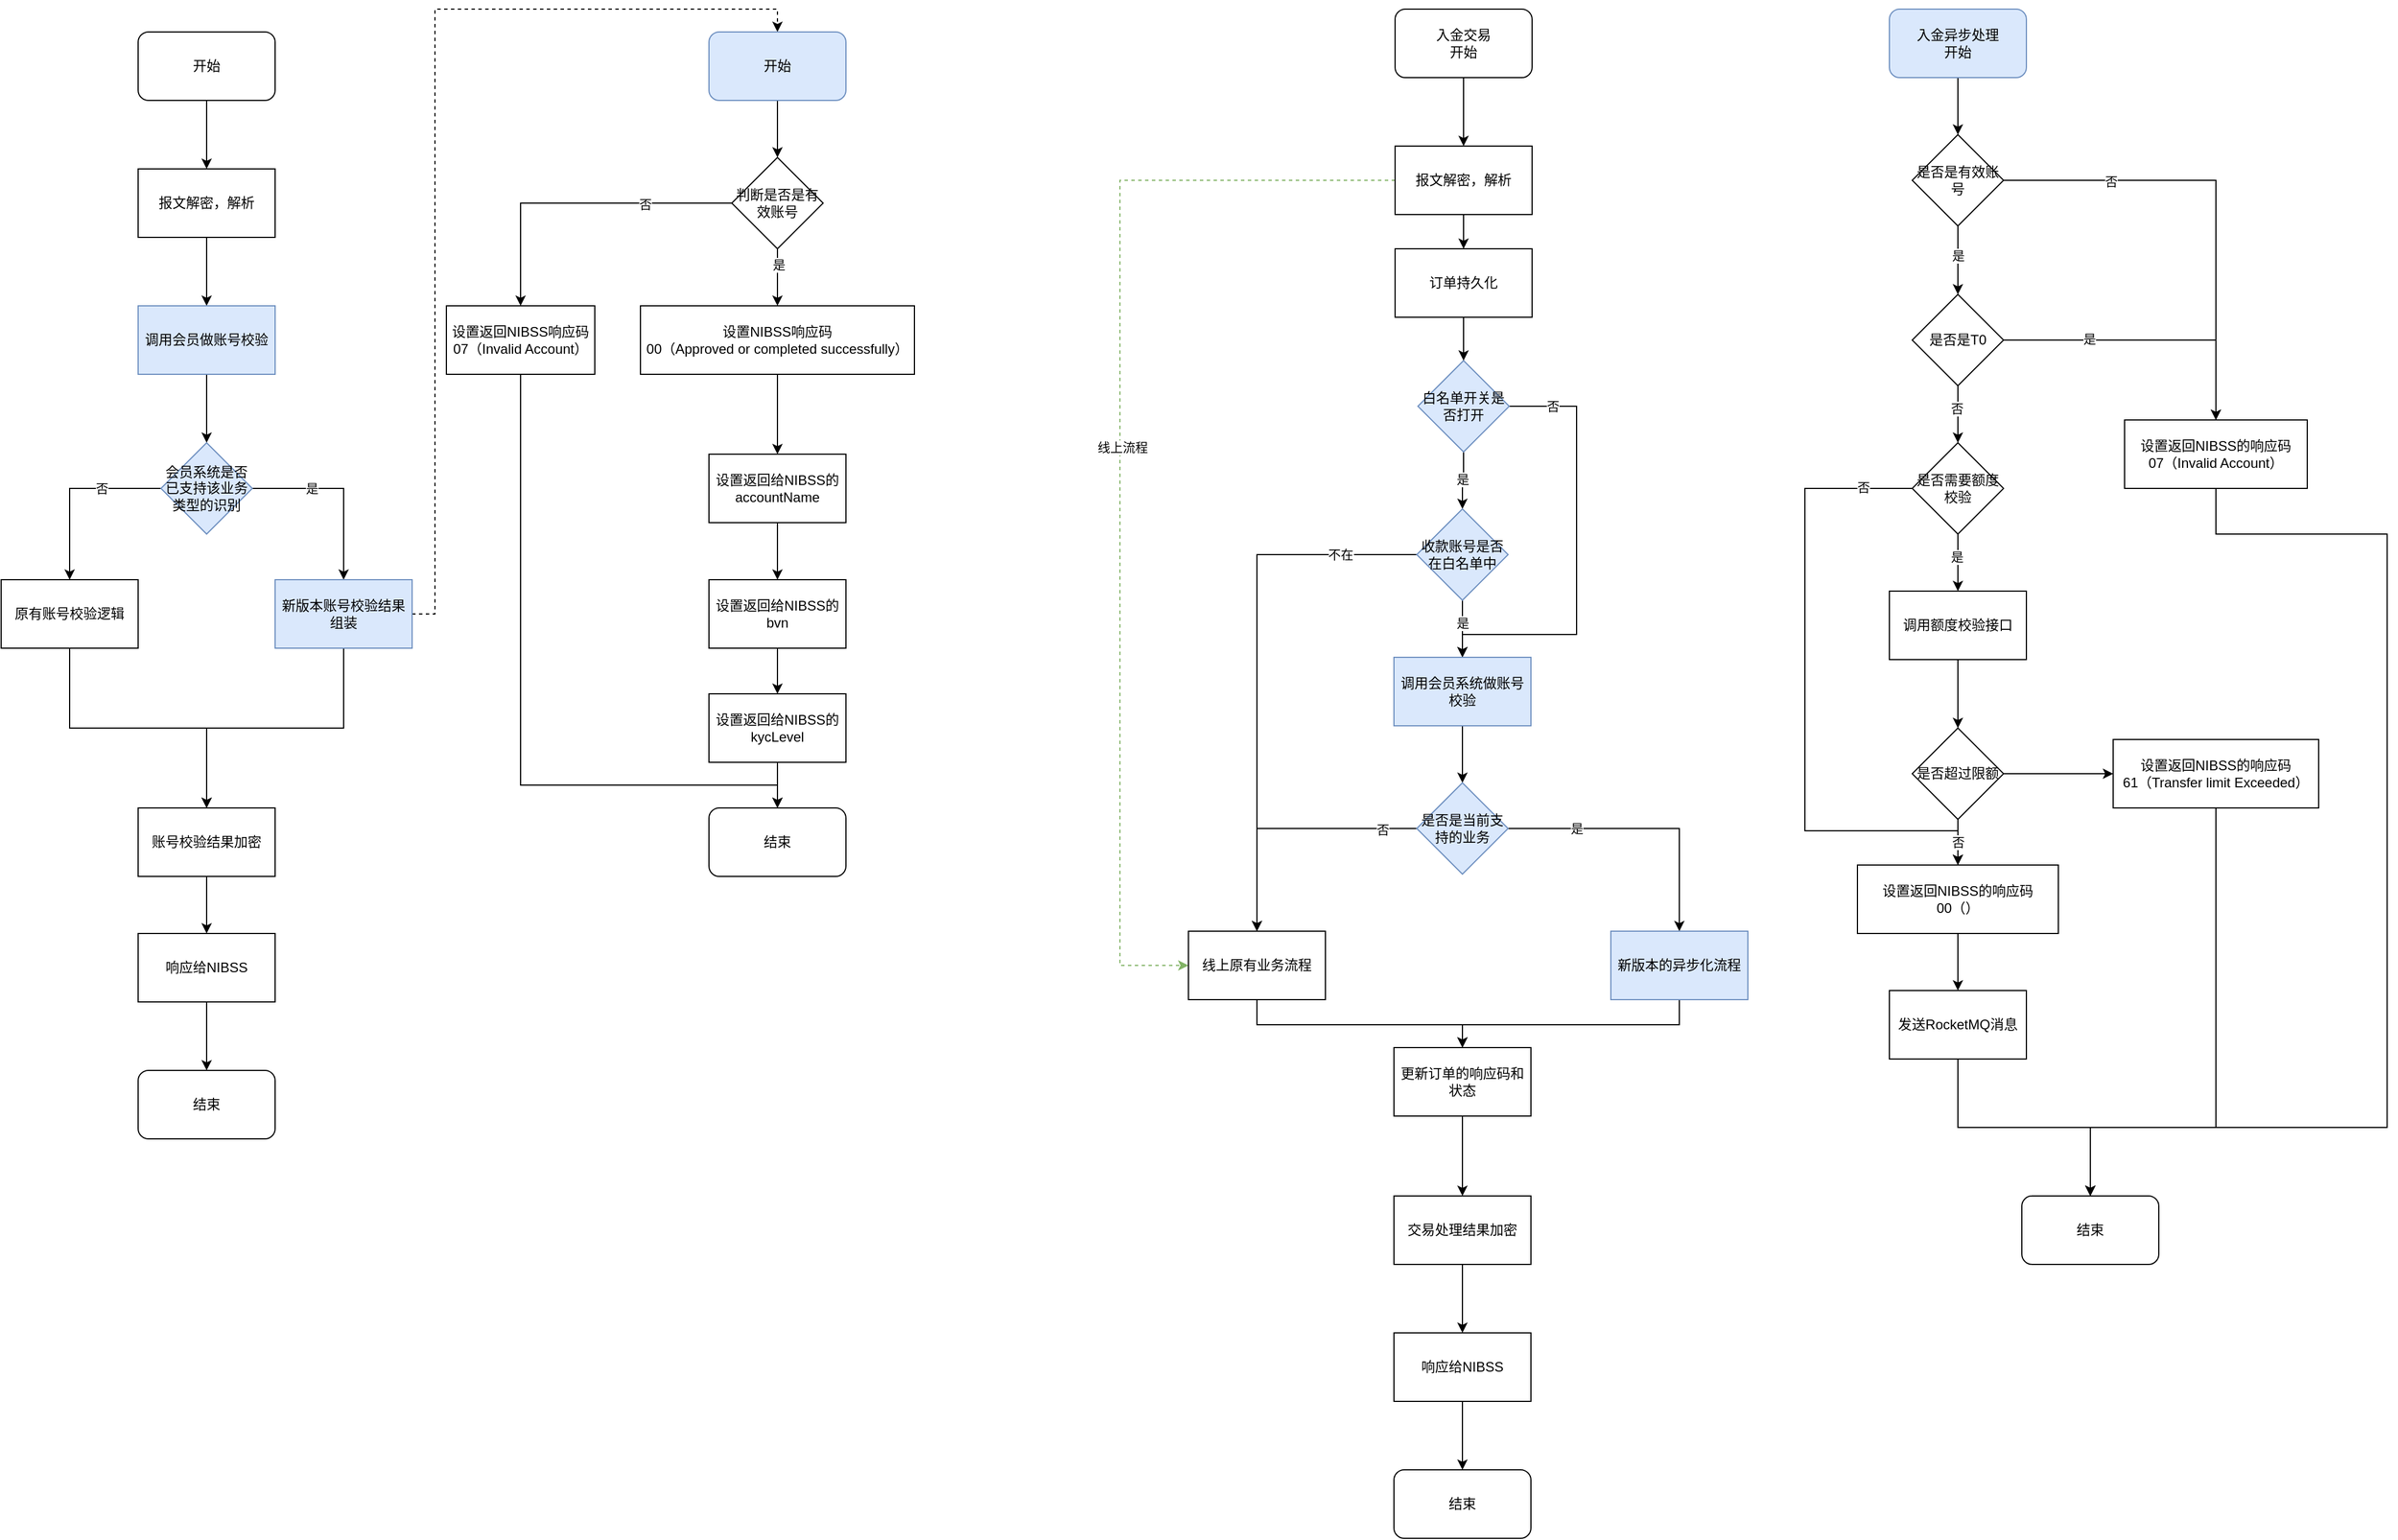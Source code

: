 <mxfile version="21.1.1" type="github">
  <diagram name="第 1 页" id="T2vmHhKR4XjcTjqLVEOl">
    <mxGraphModel dx="1005" dy="643" grid="1" gridSize="10" guides="1" tooltips="1" connect="1" arrows="1" fold="1" page="1" pageScale="1" pageWidth="827" pageHeight="1169" math="0" shadow="0">
      <root>
        <mxCell id="0" />
        <mxCell id="1" parent="0" />
        <mxCell id="-RsiTzVQ_q_hdSGPjQla-8" style="edgeStyle=orthogonalEdgeStyle;rounded=0;orthogonalLoop=1;jettySize=auto;html=1;entryX=0.5;entryY=0;entryDx=0;entryDy=0;" edge="1" parent="1" source="-RsiTzVQ_q_hdSGPjQla-1" target="-RsiTzVQ_q_hdSGPjQla-2">
          <mxGeometry relative="1" as="geometry" />
        </mxCell>
        <mxCell id="-RsiTzVQ_q_hdSGPjQla-1" value="开始" style="rounded=1;whiteSpace=wrap;html=1;" vertex="1" parent="1">
          <mxGeometry x="120" y="40" width="120" height="60" as="geometry" />
        </mxCell>
        <mxCell id="-RsiTzVQ_q_hdSGPjQla-9" style="edgeStyle=orthogonalEdgeStyle;rounded=0;orthogonalLoop=1;jettySize=auto;html=1;entryX=0.5;entryY=0;entryDx=0;entryDy=0;" edge="1" parent="1" source="-RsiTzVQ_q_hdSGPjQla-2" target="-RsiTzVQ_q_hdSGPjQla-3">
          <mxGeometry relative="1" as="geometry" />
        </mxCell>
        <mxCell id="-RsiTzVQ_q_hdSGPjQla-2" value="报文解密，解析" style="rounded=0;whiteSpace=wrap;html=1;" vertex="1" parent="1">
          <mxGeometry x="120" y="160" width="120" height="60" as="geometry" />
        </mxCell>
        <mxCell id="-RsiTzVQ_q_hdSGPjQla-10" style="edgeStyle=orthogonalEdgeStyle;rounded=0;orthogonalLoop=1;jettySize=auto;html=1;entryX=0.5;entryY=0;entryDx=0;entryDy=0;" edge="1" parent="1" source="-RsiTzVQ_q_hdSGPjQla-3" target="-RsiTzVQ_q_hdSGPjQla-4">
          <mxGeometry relative="1" as="geometry" />
        </mxCell>
        <mxCell id="-RsiTzVQ_q_hdSGPjQla-3" value="调用会员做账号校验" style="rounded=0;whiteSpace=wrap;html=1;fillColor=#dae8fc;strokeColor=#6c8ebf;" vertex="1" parent="1">
          <mxGeometry x="120" y="280" width="120" height="60" as="geometry" />
        </mxCell>
        <mxCell id="-RsiTzVQ_q_hdSGPjQla-11" style="edgeStyle=orthogonalEdgeStyle;rounded=0;orthogonalLoop=1;jettySize=auto;html=1;entryX=0.5;entryY=0;entryDx=0;entryDy=0;" edge="1" parent="1" source="-RsiTzVQ_q_hdSGPjQla-4" target="-RsiTzVQ_q_hdSGPjQla-5">
          <mxGeometry relative="1" as="geometry" />
        </mxCell>
        <mxCell id="-RsiTzVQ_q_hdSGPjQla-12" value="否" style="edgeLabel;html=1;align=center;verticalAlign=middle;resizable=0;points=[];" vertex="1" connectable="0" parent="-RsiTzVQ_q_hdSGPjQla-11">
          <mxGeometry x="-0.345" relative="1" as="geometry">
            <mxPoint as="offset" />
          </mxGeometry>
        </mxCell>
        <mxCell id="-RsiTzVQ_q_hdSGPjQla-13" style="edgeStyle=orthogonalEdgeStyle;rounded=0;orthogonalLoop=1;jettySize=auto;html=1;entryX=0.5;entryY=0;entryDx=0;entryDy=0;" edge="1" parent="1" source="-RsiTzVQ_q_hdSGPjQla-4" target="-RsiTzVQ_q_hdSGPjQla-7">
          <mxGeometry relative="1" as="geometry" />
        </mxCell>
        <mxCell id="-RsiTzVQ_q_hdSGPjQla-16" value="是" style="edgeLabel;html=1;align=center;verticalAlign=middle;resizable=0;points=[];" vertex="1" connectable="0" parent="-RsiTzVQ_q_hdSGPjQla-13">
          <mxGeometry x="-0.35" relative="1" as="geometry">
            <mxPoint as="offset" />
          </mxGeometry>
        </mxCell>
        <mxCell id="-RsiTzVQ_q_hdSGPjQla-4" value="会员系统是否已支持该业务类型的识别" style="rhombus;whiteSpace=wrap;html=1;fillColor=#dae8fc;strokeColor=#6c8ebf;" vertex="1" parent="1">
          <mxGeometry x="140" y="400" width="80" height="80" as="geometry" />
        </mxCell>
        <mxCell id="-RsiTzVQ_q_hdSGPjQla-32" style="edgeStyle=orthogonalEdgeStyle;rounded=0;orthogonalLoop=1;jettySize=auto;html=1;entryX=0.5;entryY=0;entryDx=0;entryDy=0;exitX=0.5;exitY=1;exitDx=0;exitDy=0;" edge="1" parent="1" source="-RsiTzVQ_q_hdSGPjQla-5" target="-RsiTzVQ_q_hdSGPjQla-30">
          <mxGeometry relative="1" as="geometry" />
        </mxCell>
        <mxCell id="-RsiTzVQ_q_hdSGPjQla-5" value="原有账号校验逻辑" style="rounded=0;whiteSpace=wrap;html=1;" vertex="1" parent="1">
          <mxGeometry y="520" width="120" height="60" as="geometry" />
        </mxCell>
        <mxCell id="-RsiTzVQ_q_hdSGPjQla-31" style="edgeStyle=orthogonalEdgeStyle;rounded=0;orthogonalLoop=1;jettySize=auto;html=1;entryX=0.5;entryY=0;entryDx=0;entryDy=0;exitX=0.5;exitY=1;exitDx=0;exitDy=0;" edge="1" parent="1" source="-RsiTzVQ_q_hdSGPjQla-7" target="-RsiTzVQ_q_hdSGPjQla-30">
          <mxGeometry relative="1" as="geometry" />
        </mxCell>
        <mxCell id="-RsiTzVQ_q_hdSGPjQla-43" style="edgeStyle=orthogonalEdgeStyle;rounded=0;orthogonalLoop=1;jettySize=auto;html=1;entryX=0.5;entryY=0;entryDx=0;entryDy=0;dashed=1;" edge="1" parent="1" source="-RsiTzVQ_q_hdSGPjQla-7" target="-RsiTzVQ_q_hdSGPjQla-18">
          <mxGeometry relative="1" as="geometry">
            <Array as="points">
              <mxPoint x="380" y="550" />
              <mxPoint x="380" y="20" />
              <mxPoint x="680" y="20" />
            </Array>
          </mxGeometry>
        </mxCell>
        <mxCell id="-RsiTzVQ_q_hdSGPjQla-7" value="新版本账号校验结果组装" style="rounded=0;whiteSpace=wrap;html=1;fillColor=#dae8fc;strokeColor=#6c8ebf;" vertex="1" parent="1">
          <mxGeometry x="240" y="520" width="120" height="60" as="geometry" />
        </mxCell>
        <mxCell id="-RsiTzVQ_q_hdSGPjQla-20" style="edgeStyle=orthogonalEdgeStyle;rounded=0;orthogonalLoop=1;jettySize=auto;html=1;entryX=0.5;entryY=0;entryDx=0;entryDy=0;" edge="1" parent="1" source="-RsiTzVQ_q_hdSGPjQla-18" target="-RsiTzVQ_q_hdSGPjQla-19">
          <mxGeometry relative="1" as="geometry" />
        </mxCell>
        <mxCell id="-RsiTzVQ_q_hdSGPjQla-18" value="开始" style="rounded=1;whiteSpace=wrap;html=1;fillColor=#dae8fc;strokeColor=#6c8ebf;" vertex="1" parent="1">
          <mxGeometry x="620" y="40" width="120" height="60" as="geometry" />
        </mxCell>
        <mxCell id="-RsiTzVQ_q_hdSGPjQla-22" style="edgeStyle=orthogonalEdgeStyle;rounded=0;orthogonalLoop=1;jettySize=auto;html=1;entryX=0.5;entryY=0;entryDx=0;entryDy=0;" edge="1" parent="1" source="-RsiTzVQ_q_hdSGPjQla-19" target="-RsiTzVQ_q_hdSGPjQla-21">
          <mxGeometry relative="1" as="geometry" />
        </mxCell>
        <mxCell id="-RsiTzVQ_q_hdSGPjQla-23" value="否" style="edgeLabel;html=1;align=center;verticalAlign=middle;resizable=0;points=[];" vertex="1" connectable="0" parent="-RsiTzVQ_q_hdSGPjQla-22">
          <mxGeometry x="-0.446" y="1" relative="1" as="geometry">
            <mxPoint as="offset" />
          </mxGeometry>
        </mxCell>
        <mxCell id="-RsiTzVQ_q_hdSGPjQla-25" style="edgeStyle=orthogonalEdgeStyle;rounded=0;orthogonalLoop=1;jettySize=auto;html=1;entryX=0.5;entryY=0;entryDx=0;entryDy=0;" edge="1" parent="1" source="-RsiTzVQ_q_hdSGPjQla-19" target="-RsiTzVQ_q_hdSGPjQla-24">
          <mxGeometry relative="1" as="geometry" />
        </mxCell>
        <mxCell id="-RsiTzVQ_q_hdSGPjQla-26" value="是" style="edgeLabel;html=1;align=center;verticalAlign=middle;resizable=0;points=[];" vertex="1" connectable="0" parent="-RsiTzVQ_q_hdSGPjQla-25">
          <mxGeometry x="-0.434" y="1" relative="1" as="geometry">
            <mxPoint as="offset" />
          </mxGeometry>
        </mxCell>
        <mxCell id="-RsiTzVQ_q_hdSGPjQla-19" value="判断是否是有效账号" style="rhombus;whiteSpace=wrap;html=1;" vertex="1" parent="1">
          <mxGeometry x="640" y="150" width="80" height="80" as="geometry" />
        </mxCell>
        <mxCell id="-RsiTzVQ_q_hdSGPjQla-38" style="edgeStyle=orthogonalEdgeStyle;rounded=0;orthogonalLoop=1;jettySize=auto;html=1;entryX=0.5;entryY=0;entryDx=0;entryDy=0;" edge="1" parent="1" source="-RsiTzVQ_q_hdSGPjQla-21" target="-RsiTzVQ_q_hdSGPjQla-37">
          <mxGeometry relative="1" as="geometry">
            <Array as="points">
              <mxPoint x="455" y="700" />
              <mxPoint x="680" y="700" />
            </Array>
          </mxGeometry>
        </mxCell>
        <mxCell id="-RsiTzVQ_q_hdSGPjQla-21" value="设置返回NIBSS响应码&lt;br&gt;07（Invalid Account）" style="rounded=0;whiteSpace=wrap;html=1;" vertex="1" parent="1">
          <mxGeometry x="390" y="280" width="130" height="60" as="geometry" />
        </mxCell>
        <mxCell id="-RsiTzVQ_q_hdSGPjQla-39" style="edgeStyle=orthogonalEdgeStyle;rounded=0;orthogonalLoop=1;jettySize=auto;html=1;entryX=0.5;entryY=0;entryDx=0;entryDy=0;" edge="1" parent="1" source="-RsiTzVQ_q_hdSGPjQla-24" target="-RsiTzVQ_q_hdSGPjQla-27">
          <mxGeometry relative="1" as="geometry" />
        </mxCell>
        <mxCell id="-RsiTzVQ_q_hdSGPjQla-24" value="设置NIBSS响应码&lt;br&gt;00（Approved or completed successfully&lt;span style=&quot;background-color: initial;&quot;&gt;）&lt;/span&gt;" style="rounded=0;whiteSpace=wrap;html=1;" vertex="1" parent="1">
          <mxGeometry x="560" y="280" width="240" height="60" as="geometry" />
        </mxCell>
        <mxCell id="-RsiTzVQ_q_hdSGPjQla-40" style="edgeStyle=orthogonalEdgeStyle;rounded=0;orthogonalLoop=1;jettySize=auto;html=1;entryX=0.5;entryY=0;entryDx=0;entryDy=0;" edge="1" parent="1" source="-RsiTzVQ_q_hdSGPjQla-27" target="-RsiTzVQ_q_hdSGPjQla-28">
          <mxGeometry relative="1" as="geometry" />
        </mxCell>
        <mxCell id="-RsiTzVQ_q_hdSGPjQla-27" value="设置返回给NIBSS的&lt;br&gt;accountName" style="rounded=0;whiteSpace=wrap;html=1;" vertex="1" parent="1">
          <mxGeometry x="620" y="410" width="120" height="60" as="geometry" />
        </mxCell>
        <mxCell id="-RsiTzVQ_q_hdSGPjQla-41" style="edgeStyle=orthogonalEdgeStyle;rounded=0;orthogonalLoop=1;jettySize=auto;html=1;entryX=0.5;entryY=0;entryDx=0;entryDy=0;" edge="1" parent="1" source="-RsiTzVQ_q_hdSGPjQla-28" target="-RsiTzVQ_q_hdSGPjQla-29">
          <mxGeometry relative="1" as="geometry" />
        </mxCell>
        <mxCell id="-RsiTzVQ_q_hdSGPjQla-28" value="设置返回给NIBSS的&lt;br&gt;bvn" style="rounded=0;whiteSpace=wrap;html=1;" vertex="1" parent="1">
          <mxGeometry x="620" y="520" width="120" height="60" as="geometry" />
        </mxCell>
        <mxCell id="-RsiTzVQ_q_hdSGPjQla-42" style="edgeStyle=orthogonalEdgeStyle;rounded=0;orthogonalLoop=1;jettySize=auto;html=1;entryX=0.5;entryY=0;entryDx=0;entryDy=0;" edge="1" parent="1" source="-RsiTzVQ_q_hdSGPjQla-29" target="-RsiTzVQ_q_hdSGPjQla-37">
          <mxGeometry relative="1" as="geometry" />
        </mxCell>
        <mxCell id="-RsiTzVQ_q_hdSGPjQla-29" value="设置返回给NIBSS的&lt;br&gt;kycLevel" style="rounded=0;whiteSpace=wrap;html=1;" vertex="1" parent="1">
          <mxGeometry x="620" y="620" width="120" height="60" as="geometry" />
        </mxCell>
        <mxCell id="-RsiTzVQ_q_hdSGPjQla-35" style="edgeStyle=orthogonalEdgeStyle;rounded=0;orthogonalLoop=1;jettySize=auto;html=1;entryX=0.5;entryY=0;entryDx=0;entryDy=0;" edge="1" parent="1" source="-RsiTzVQ_q_hdSGPjQla-30" target="-RsiTzVQ_q_hdSGPjQla-33">
          <mxGeometry relative="1" as="geometry" />
        </mxCell>
        <mxCell id="-RsiTzVQ_q_hdSGPjQla-30" value="账号校验结果加密" style="rounded=0;whiteSpace=wrap;html=1;" vertex="1" parent="1">
          <mxGeometry x="120" y="720" width="120" height="60" as="geometry" />
        </mxCell>
        <mxCell id="-RsiTzVQ_q_hdSGPjQla-36" style="edgeStyle=orthogonalEdgeStyle;rounded=0;orthogonalLoop=1;jettySize=auto;html=1;entryX=0.5;entryY=0;entryDx=0;entryDy=0;" edge="1" parent="1" source="-RsiTzVQ_q_hdSGPjQla-33" target="-RsiTzVQ_q_hdSGPjQla-34">
          <mxGeometry relative="1" as="geometry" />
        </mxCell>
        <mxCell id="-RsiTzVQ_q_hdSGPjQla-33" value="响应给NIBSS" style="rounded=0;whiteSpace=wrap;html=1;" vertex="1" parent="1">
          <mxGeometry x="120" y="830" width="120" height="60" as="geometry" />
        </mxCell>
        <mxCell id="-RsiTzVQ_q_hdSGPjQla-34" value="结束" style="rounded=1;whiteSpace=wrap;html=1;" vertex="1" parent="1">
          <mxGeometry x="120" y="950" width="120" height="60" as="geometry" />
        </mxCell>
        <mxCell id="-RsiTzVQ_q_hdSGPjQla-37" value="结束" style="rounded=1;whiteSpace=wrap;html=1;" vertex="1" parent="1">
          <mxGeometry x="620" y="720" width="120" height="60" as="geometry" />
        </mxCell>
        <mxCell id="-RsiTzVQ_q_hdSGPjQla-51" style="edgeStyle=orthogonalEdgeStyle;rounded=0;orthogonalLoop=1;jettySize=auto;html=1;entryX=0.5;entryY=0;entryDx=0;entryDy=0;" edge="1" parent="1" source="-RsiTzVQ_q_hdSGPjQla-44" target="-RsiTzVQ_q_hdSGPjQla-45">
          <mxGeometry relative="1" as="geometry" />
        </mxCell>
        <mxCell id="-RsiTzVQ_q_hdSGPjQla-44" value="入金交易&lt;br&gt;开始" style="rounded=1;whiteSpace=wrap;html=1;" vertex="1" parent="1">
          <mxGeometry x="1221" y="20" width="120" height="60" as="geometry" />
        </mxCell>
        <mxCell id="-RsiTzVQ_q_hdSGPjQla-82" style="edgeStyle=orthogonalEdgeStyle;rounded=0;orthogonalLoop=1;jettySize=auto;html=1;entryX=0;entryY=0.5;entryDx=0;entryDy=0;dashed=1;fillColor=#d5e8d4;strokeColor=#82b366;" edge="1" parent="1" source="-RsiTzVQ_q_hdSGPjQla-45" target="-RsiTzVQ_q_hdSGPjQla-59">
          <mxGeometry relative="1" as="geometry">
            <Array as="points">
              <mxPoint x="980" y="170" />
              <mxPoint x="980" y="858" />
            </Array>
          </mxGeometry>
        </mxCell>
        <mxCell id="-RsiTzVQ_q_hdSGPjQla-83" value="线上流程" style="edgeLabel;html=1;align=center;verticalAlign=middle;resizable=0;points=[];" vertex="1" connectable="0" parent="-RsiTzVQ_q_hdSGPjQla-82">
          <mxGeometry x="-0.04" y="2" relative="1" as="geometry">
            <mxPoint as="offset" />
          </mxGeometry>
        </mxCell>
        <mxCell id="-RsiTzVQ_q_hdSGPjQla-109" style="edgeStyle=orthogonalEdgeStyle;rounded=0;orthogonalLoop=1;jettySize=auto;html=1;entryX=0.5;entryY=0;entryDx=0;entryDy=0;" edge="1" parent="1" source="-RsiTzVQ_q_hdSGPjQla-45" target="-RsiTzVQ_q_hdSGPjQla-108">
          <mxGeometry relative="1" as="geometry" />
        </mxCell>
        <mxCell id="-RsiTzVQ_q_hdSGPjQla-45" value="报文解密，解析" style="rounded=0;whiteSpace=wrap;html=1;" vertex="1" parent="1">
          <mxGeometry x="1221" y="140" width="120" height="60" as="geometry" />
        </mxCell>
        <mxCell id="-RsiTzVQ_q_hdSGPjQla-53" style="edgeStyle=orthogonalEdgeStyle;rounded=0;orthogonalLoop=1;jettySize=auto;html=1;entryX=0.5;entryY=0;entryDx=0;entryDy=0;" edge="1" parent="1" source="-RsiTzVQ_q_hdSGPjQla-47" target="-RsiTzVQ_q_hdSGPjQla-49">
          <mxGeometry relative="1" as="geometry">
            <Array as="points">
              <mxPoint x="1281" y="433" />
              <mxPoint x="1280" y="433" />
            </Array>
          </mxGeometry>
        </mxCell>
        <mxCell id="-RsiTzVQ_q_hdSGPjQla-56" value="是" style="edgeLabel;html=1;align=center;verticalAlign=middle;resizable=0;points=[];" vertex="1" connectable="0" parent="-RsiTzVQ_q_hdSGPjQla-53">
          <mxGeometry x="-0.07" y="-1" relative="1" as="geometry">
            <mxPoint as="offset" />
          </mxGeometry>
        </mxCell>
        <mxCell id="-RsiTzVQ_q_hdSGPjQla-62" style="edgeStyle=orthogonalEdgeStyle;rounded=0;orthogonalLoop=1;jettySize=auto;html=1;entryX=0.5;entryY=0;entryDx=0;entryDy=0;exitX=1;exitY=0.5;exitDx=0;exitDy=0;" edge="1" parent="1" source="-RsiTzVQ_q_hdSGPjQla-47" target="-RsiTzVQ_q_hdSGPjQla-50">
          <mxGeometry relative="1" as="geometry">
            <Array as="points">
              <mxPoint x="1380" y="368" />
              <mxPoint x="1380" y="568" />
              <mxPoint x="1280" y="568" />
            </Array>
          </mxGeometry>
        </mxCell>
        <mxCell id="-RsiTzVQ_q_hdSGPjQla-63" value="否" style="edgeLabel;html=1;align=center;verticalAlign=middle;resizable=0;points=[];" vertex="1" connectable="0" parent="-RsiTzVQ_q_hdSGPjQla-62">
          <mxGeometry x="-0.8" relative="1" as="geometry">
            <mxPoint as="offset" />
          </mxGeometry>
        </mxCell>
        <mxCell id="-RsiTzVQ_q_hdSGPjQla-47" value="白名单开关是否打开" style="rhombus;whiteSpace=wrap;html=1;fillColor=#dae8fc;strokeColor=#6c8ebf;" vertex="1" parent="1">
          <mxGeometry x="1241" y="328" width="80" height="80" as="geometry" />
        </mxCell>
        <mxCell id="-RsiTzVQ_q_hdSGPjQla-61" style="edgeStyle=orthogonalEdgeStyle;rounded=0;orthogonalLoop=1;jettySize=auto;html=1;entryX=0.5;entryY=0;entryDx=0;entryDy=0;" edge="1" parent="1" source="-RsiTzVQ_q_hdSGPjQla-49" target="-RsiTzVQ_q_hdSGPjQla-50">
          <mxGeometry relative="1" as="geometry" />
        </mxCell>
        <mxCell id="-RsiTzVQ_q_hdSGPjQla-64" value="是" style="edgeLabel;html=1;align=center;verticalAlign=middle;resizable=0;points=[];" vertex="1" connectable="0" parent="-RsiTzVQ_q_hdSGPjQla-61">
          <mxGeometry x="-0.557" y="-3" relative="1" as="geometry">
            <mxPoint x="3" y="9" as="offset" />
          </mxGeometry>
        </mxCell>
        <mxCell id="-RsiTzVQ_q_hdSGPjQla-65" style="edgeStyle=orthogonalEdgeStyle;rounded=0;orthogonalLoop=1;jettySize=auto;html=1;entryX=0.5;entryY=0;entryDx=0;entryDy=0;" edge="1" parent="1" source="-RsiTzVQ_q_hdSGPjQla-49" target="-RsiTzVQ_q_hdSGPjQla-59">
          <mxGeometry relative="1" as="geometry" />
        </mxCell>
        <mxCell id="-RsiTzVQ_q_hdSGPjQla-81" value="不在" style="edgeLabel;html=1;align=center;verticalAlign=middle;resizable=0;points=[];" vertex="1" connectable="0" parent="-RsiTzVQ_q_hdSGPjQla-65">
          <mxGeometry x="-0.712" relative="1" as="geometry">
            <mxPoint as="offset" />
          </mxGeometry>
        </mxCell>
        <mxCell id="-RsiTzVQ_q_hdSGPjQla-49" value="收款账号是否在白名单中" style="rhombus;whiteSpace=wrap;html=1;fillColor=#dae8fc;strokeColor=#6c8ebf;" vertex="1" parent="1">
          <mxGeometry x="1240" y="458" width="80" height="80" as="geometry" />
        </mxCell>
        <mxCell id="-RsiTzVQ_q_hdSGPjQla-67" style="edgeStyle=orthogonalEdgeStyle;rounded=0;orthogonalLoop=1;jettySize=auto;html=1;entryX=0.5;entryY=0;entryDx=0;entryDy=0;" edge="1" parent="1" source="-RsiTzVQ_q_hdSGPjQla-50" target="-RsiTzVQ_q_hdSGPjQla-66">
          <mxGeometry relative="1" as="geometry" />
        </mxCell>
        <mxCell id="-RsiTzVQ_q_hdSGPjQla-50" value="调用会员系统做账号校验" style="rounded=0;whiteSpace=wrap;html=1;fillColor=#dae8fc;strokeColor=#6c8ebf;" vertex="1" parent="1">
          <mxGeometry x="1220" y="588" width="120" height="60" as="geometry" />
        </mxCell>
        <mxCell id="-RsiTzVQ_q_hdSGPjQla-112" style="edgeStyle=orthogonalEdgeStyle;rounded=0;orthogonalLoop=1;jettySize=auto;html=1;entryX=0.5;entryY=0;entryDx=0;entryDy=0;" edge="1" parent="1" source="-RsiTzVQ_q_hdSGPjQla-59" target="-RsiTzVQ_q_hdSGPjQla-111">
          <mxGeometry relative="1" as="geometry">
            <Array as="points">
              <mxPoint x="1100" y="910" />
              <mxPoint x="1280" y="910" />
            </Array>
          </mxGeometry>
        </mxCell>
        <mxCell id="-RsiTzVQ_q_hdSGPjQla-59" value="线上原有业务流程" style="rounded=0;whiteSpace=wrap;html=1;" vertex="1" parent="1">
          <mxGeometry x="1040" y="828" width="120" height="60" as="geometry" />
        </mxCell>
        <mxCell id="-RsiTzVQ_q_hdSGPjQla-68" style="edgeStyle=orthogonalEdgeStyle;rounded=0;orthogonalLoop=1;jettySize=auto;html=1;entryX=0.5;entryY=0;entryDx=0;entryDy=0;" edge="1" parent="1" source="-RsiTzVQ_q_hdSGPjQla-66" target="-RsiTzVQ_q_hdSGPjQla-59">
          <mxGeometry relative="1" as="geometry" />
        </mxCell>
        <mxCell id="-RsiTzVQ_q_hdSGPjQla-69" value="否" style="edgeLabel;html=1;align=center;verticalAlign=middle;resizable=0;points=[];" vertex="1" connectable="0" parent="-RsiTzVQ_q_hdSGPjQla-68">
          <mxGeometry x="-0.736" y="1" relative="1" as="geometry">
            <mxPoint as="offset" />
          </mxGeometry>
        </mxCell>
        <mxCell id="-RsiTzVQ_q_hdSGPjQla-72" style="edgeStyle=orthogonalEdgeStyle;rounded=0;orthogonalLoop=1;jettySize=auto;html=1;entryX=0.5;entryY=0;entryDx=0;entryDy=0;" edge="1" parent="1" source="-RsiTzVQ_q_hdSGPjQla-66" target="-RsiTzVQ_q_hdSGPjQla-71">
          <mxGeometry relative="1" as="geometry" />
        </mxCell>
        <mxCell id="-RsiTzVQ_q_hdSGPjQla-73" value="是" style="edgeLabel;html=1;align=center;verticalAlign=middle;resizable=0;points=[];" vertex="1" connectable="0" parent="-RsiTzVQ_q_hdSGPjQla-72">
          <mxGeometry x="-0.192" y="-1" relative="1" as="geometry">
            <mxPoint x="-37" y="-1" as="offset" />
          </mxGeometry>
        </mxCell>
        <mxCell id="-RsiTzVQ_q_hdSGPjQla-66" value="是否是当前支持的业务" style="rhombus;whiteSpace=wrap;html=1;fillColor=#dae8fc;strokeColor=#6c8ebf;" vertex="1" parent="1">
          <mxGeometry x="1240" y="698" width="80" height="80" as="geometry" />
        </mxCell>
        <mxCell id="-RsiTzVQ_q_hdSGPjQla-113" style="edgeStyle=orthogonalEdgeStyle;rounded=0;orthogonalLoop=1;jettySize=auto;html=1;entryX=0.5;entryY=0;entryDx=0;entryDy=0;" edge="1" parent="1" source="-RsiTzVQ_q_hdSGPjQla-71" target="-RsiTzVQ_q_hdSGPjQla-111">
          <mxGeometry relative="1" as="geometry">
            <Array as="points">
              <mxPoint x="1470" y="910" />
              <mxPoint x="1280" y="910" />
            </Array>
          </mxGeometry>
        </mxCell>
        <mxCell id="-RsiTzVQ_q_hdSGPjQla-71" value="新版本的异步化流程" style="rounded=0;whiteSpace=wrap;html=1;fillColor=#dae8fc;strokeColor=#6c8ebf;" vertex="1" parent="1">
          <mxGeometry x="1410" y="828" width="120" height="60" as="geometry" />
        </mxCell>
        <mxCell id="-RsiTzVQ_q_hdSGPjQla-79" style="edgeStyle=orthogonalEdgeStyle;rounded=0;orthogonalLoop=1;jettySize=auto;html=1;entryX=0.5;entryY=0;entryDx=0;entryDy=0;" edge="1" parent="1" source="-RsiTzVQ_q_hdSGPjQla-74" target="-RsiTzVQ_q_hdSGPjQla-75">
          <mxGeometry relative="1" as="geometry" />
        </mxCell>
        <mxCell id="-RsiTzVQ_q_hdSGPjQla-74" value="交易处理结果加密" style="rounded=0;whiteSpace=wrap;html=1;" vertex="1" parent="1">
          <mxGeometry x="1220" y="1060" width="120" height="60" as="geometry" />
        </mxCell>
        <mxCell id="-RsiTzVQ_q_hdSGPjQla-80" style="edgeStyle=orthogonalEdgeStyle;rounded=0;orthogonalLoop=1;jettySize=auto;html=1;entryX=0.5;entryY=0;entryDx=0;entryDy=0;" edge="1" parent="1" source="-RsiTzVQ_q_hdSGPjQla-75" target="-RsiTzVQ_q_hdSGPjQla-76">
          <mxGeometry relative="1" as="geometry" />
        </mxCell>
        <mxCell id="-RsiTzVQ_q_hdSGPjQla-75" value="响应给NIBSS" style="rounded=0;whiteSpace=wrap;html=1;" vertex="1" parent="1">
          <mxGeometry x="1220" y="1180" width="120" height="60" as="geometry" />
        </mxCell>
        <mxCell id="-RsiTzVQ_q_hdSGPjQla-76" value="结束" style="rounded=1;whiteSpace=wrap;html=1;" vertex="1" parent="1">
          <mxGeometry x="1220" y="1300" width="120" height="60" as="geometry" />
        </mxCell>
        <mxCell id="-RsiTzVQ_q_hdSGPjQla-92" style="edgeStyle=orthogonalEdgeStyle;rounded=0;orthogonalLoop=1;jettySize=auto;html=1;entryX=0.5;entryY=0;entryDx=0;entryDy=0;" edge="1" parent="1" source="-RsiTzVQ_q_hdSGPjQla-84" target="-RsiTzVQ_q_hdSGPjQla-85">
          <mxGeometry relative="1" as="geometry" />
        </mxCell>
        <mxCell id="-RsiTzVQ_q_hdSGPjQla-84" value="入金异步处理&lt;br&gt;开始" style="rounded=1;whiteSpace=wrap;html=1;fillColor=#dae8fc;strokeColor=#6c8ebf;" vertex="1" parent="1">
          <mxGeometry x="1654" y="20" width="120" height="60" as="geometry" />
        </mxCell>
        <mxCell id="-RsiTzVQ_q_hdSGPjQla-87" style="edgeStyle=orthogonalEdgeStyle;rounded=0;orthogonalLoop=1;jettySize=auto;html=1;entryX=0.5;entryY=0;entryDx=0;entryDy=0;" edge="1" parent="1" source="-RsiTzVQ_q_hdSGPjQla-85" target="-RsiTzVQ_q_hdSGPjQla-86">
          <mxGeometry relative="1" as="geometry" />
        </mxCell>
        <mxCell id="-RsiTzVQ_q_hdSGPjQla-88" value="否" style="edgeLabel;html=1;align=center;verticalAlign=middle;resizable=0;points=[];" vertex="1" connectable="0" parent="-RsiTzVQ_q_hdSGPjQla-87">
          <mxGeometry x="-0.529" y="-1" relative="1" as="geometry">
            <mxPoint as="offset" />
          </mxGeometry>
        </mxCell>
        <mxCell id="-RsiTzVQ_q_hdSGPjQla-90" style="edgeStyle=orthogonalEdgeStyle;rounded=0;orthogonalLoop=1;jettySize=auto;html=1;entryX=0.5;entryY=0;entryDx=0;entryDy=0;" edge="1" parent="1" source="-RsiTzVQ_q_hdSGPjQla-85" target="-RsiTzVQ_q_hdSGPjQla-89">
          <mxGeometry relative="1" as="geometry" />
        </mxCell>
        <mxCell id="-RsiTzVQ_q_hdSGPjQla-91" value="是" style="edgeLabel;html=1;align=center;verticalAlign=middle;resizable=0;points=[];" vertex="1" connectable="0" parent="-RsiTzVQ_q_hdSGPjQla-90">
          <mxGeometry x="-0.15" relative="1" as="geometry">
            <mxPoint as="offset" />
          </mxGeometry>
        </mxCell>
        <mxCell id="-RsiTzVQ_q_hdSGPjQla-85" value="是否是有效账号" style="rhombus;whiteSpace=wrap;html=1;" vertex="1" parent="1">
          <mxGeometry x="1674" y="130" width="80" height="80" as="geometry" />
        </mxCell>
        <mxCell id="-RsiTzVQ_q_hdSGPjQla-120" style="edgeStyle=orthogonalEdgeStyle;rounded=0;orthogonalLoop=1;jettySize=auto;html=1;entryX=0.5;entryY=0;entryDx=0;entryDy=0;" edge="1" parent="1" source="-RsiTzVQ_q_hdSGPjQla-86" target="-RsiTzVQ_q_hdSGPjQla-116">
          <mxGeometry relative="1" as="geometry">
            <Array as="points">
              <mxPoint x="1940" y="480" />
              <mxPoint x="2090" y="480" />
              <mxPoint x="2090" y="1000" />
              <mxPoint x="1830" y="1000" />
            </Array>
          </mxGeometry>
        </mxCell>
        <mxCell id="-RsiTzVQ_q_hdSGPjQla-86" value="设置返回NIBSS的响应码&lt;br&gt;07（Invalid Account）" style="rounded=0;whiteSpace=wrap;html=1;" vertex="1" parent="1">
          <mxGeometry x="1860" y="380" width="160" height="60" as="geometry" />
        </mxCell>
        <mxCell id="-RsiTzVQ_q_hdSGPjQla-93" style="edgeStyle=orthogonalEdgeStyle;rounded=0;orthogonalLoop=1;jettySize=auto;html=1;entryX=0.5;entryY=0;entryDx=0;entryDy=0;" edge="1" parent="1" source="-RsiTzVQ_q_hdSGPjQla-89" target="-RsiTzVQ_q_hdSGPjQla-86">
          <mxGeometry relative="1" as="geometry" />
        </mxCell>
        <mxCell id="-RsiTzVQ_q_hdSGPjQla-94" value="是" style="edgeLabel;html=1;align=center;verticalAlign=middle;resizable=0;points=[];" vertex="1" connectable="0" parent="-RsiTzVQ_q_hdSGPjQla-93">
          <mxGeometry x="-0.415" y="1" relative="1" as="geometry">
            <mxPoint as="offset" />
          </mxGeometry>
        </mxCell>
        <mxCell id="-RsiTzVQ_q_hdSGPjQla-96" style="edgeStyle=orthogonalEdgeStyle;rounded=0;orthogonalLoop=1;jettySize=auto;html=1;entryX=0.5;entryY=0;entryDx=0;entryDy=0;" edge="1" parent="1" source="-RsiTzVQ_q_hdSGPjQla-89" target="-RsiTzVQ_q_hdSGPjQla-95">
          <mxGeometry relative="1" as="geometry" />
        </mxCell>
        <mxCell id="-RsiTzVQ_q_hdSGPjQla-97" value="否" style="edgeLabel;html=1;align=center;verticalAlign=middle;resizable=0;points=[];" vertex="1" connectable="0" parent="-RsiTzVQ_q_hdSGPjQla-96">
          <mxGeometry x="-0.197" y="-1" relative="1" as="geometry">
            <mxPoint as="offset" />
          </mxGeometry>
        </mxCell>
        <mxCell id="-RsiTzVQ_q_hdSGPjQla-89" value="是否是T0" style="rhombus;whiteSpace=wrap;html=1;" vertex="1" parent="1">
          <mxGeometry x="1674" y="270" width="80" height="80" as="geometry" />
        </mxCell>
        <mxCell id="-RsiTzVQ_q_hdSGPjQla-100" style="edgeStyle=orthogonalEdgeStyle;rounded=0;orthogonalLoop=1;jettySize=auto;html=1;entryX=0.5;entryY=0;entryDx=0;entryDy=0;" edge="1" parent="1" source="-RsiTzVQ_q_hdSGPjQla-95" target="-RsiTzVQ_q_hdSGPjQla-98">
          <mxGeometry relative="1" as="geometry" />
        </mxCell>
        <mxCell id="-RsiTzVQ_q_hdSGPjQla-102" value="是" style="edgeLabel;html=1;align=center;verticalAlign=middle;resizable=0;points=[];" vertex="1" connectable="0" parent="-RsiTzVQ_q_hdSGPjQla-100">
          <mxGeometry x="-0.228" y="-1" relative="1" as="geometry">
            <mxPoint as="offset" />
          </mxGeometry>
        </mxCell>
        <mxCell id="-RsiTzVQ_q_hdSGPjQla-106" style="edgeStyle=orthogonalEdgeStyle;rounded=0;orthogonalLoop=1;jettySize=auto;html=1;entryX=0.5;entryY=0;entryDx=0;entryDy=0;" edge="1" parent="1" source="-RsiTzVQ_q_hdSGPjQla-95" target="-RsiTzVQ_q_hdSGPjQla-103">
          <mxGeometry relative="1" as="geometry">
            <Array as="points">
              <mxPoint x="1580" y="440" />
              <mxPoint x="1580" y="740" />
              <mxPoint x="1714" y="740" />
            </Array>
          </mxGeometry>
        </mxCell>
        <mxCell id="-RsiTzVQ_q_hdSGPjQla-107" value="否" style="edgeLabel;html=1;align=center;verticalAlign=middle;resizable=0;points=[];" vertex="1" connectable="0" parent="-RsiTzVQ_q_hdSGPjQla-106">
          <mxGeometry x="-0.844" y="-1" relative="1" as="geometry">
            <mxPoint as="offset" />
          </mxGeometry>
        </mxCell>
        <mxCell id="-RsiTzVQ_q_hdSGPjQla-95" value="是否需要额度校验" style="rhombus;whiteSpace=wrap;html=1;" vertex="1" parent="1">
          <mxGeometry x="1674" y="400" width="80" height="80" as="geometry" />
        </mxCell>
        <mxCell id="-RsiTzVQ_q_hdSGPjQla-101" style="edgeStyle=orthogonalEdgeStyle;rounded=0;orthogonalLoop=1;jettySize=auto;html=1;entryX=0.5;entryY=0;entryDx=0;entryDy=0;" edge="1" parent="1" source="-RsiTzVQ_q_hdSGPjQla-98" target="-RsiTzVQ_q_hdSGPjQla-99">
          <mxGeometry relative="1" as="geometry" />
        </mxCell>
        <mxCell id="-RsiTzVQ_q_hdSGPjQla-98" value="调用额度校验接口" style="rounded=0;whiteSpace=wrap;html=1;" vertex="1" parent="1">
          <mxGeometry x="1654" y="530" width="120" height="60" as="geometry" />
        </mxCell>
        <mxCell id="-RsiTzVQ_q_hdSGPjQla-104" style="edgeStyle=orthogonalEdgeStyle;rounded=0;orthogonalLoop=1;jettySize=auto;html=1;entryX=0.5;entryY=0;entryDx=0;entryDy=0;" edge="1" parent="1" source="-RsiTzVQ_q_hdSGPjQla-99" target="-RsiTzVQ_q_hdSGPjQla-103">
          <mxGeometry relative="1" as="geometry" />
        </mxCell>
        <mxCell id="-RsiTzVQ_q_hdSGPjQla-105" value="否" style="edgeLabel;html=1;align=center;verticalAlign=middle;resizable=0;points=[];" vertex="1" connectable="0" parent="-RsiTzVQ_q_hdSGPjQla-104">
          <mxGeometry x="-0.689" y="-1" relative="1" as="geometry">
            <mxPoint x="1" y="14" as="offset" />
          </mxGeometry>
        </mxCell>
        <mxCell id="-RsiTzVQ_q_hdSGPjQla-119" style="edgeStyle=orthogonalEdgeStyle;rounded=0;orthogonalLoop=1;jettySize=auto;html=1;entryX=0;entryY=0.5;entryDx=0;entryDy=0;" edge="1" parent="1" source="-RsiTzVQ_q_hdSGPjQla-99" target="-RsiTzVQ_q_hdSGPjQla-115">
          <mxGeometry relative="1" as="geometry" />
        </mxCell>
        <mxCell id="-RsiTzVQ_q_hdSGPjQla-99" value="是否超过限额" style="rhombus;whiteSpace=wrap;html=1;" vertex="1" parent="1">
          <mxGeometry x="1674" y="650" width="80" height="80" as="geometry" />
        </mxCell>
        <mxCell id="-RsiTzVQ_q_hdSGPjQla-118" style="edgeStyle=orthogonalEdgeStyle;rounded=0;orthogonalLoop=1;jettySize=auto;html=1;entryX=0.5;entryY=0;entryDx=0;entryDy=0;" edge="1" parent="1" source="-RsiTzVQ_q_hdSGPjQla-103" target="-RsiTzVQ_q_hdSGPjQla-117">
          <mxGeometry relative="1" as="geometry" />
        </mxCell>
        <mxCell id="-RsiTzVQ_q_hdSGPjQla-103" value="设置返回NIBSS的响应码&lt;br&gt;00（）" style="rounded=0;whiteSpace=wrap;html=1;" vertex="1" parent="1">
          <mxGeometry x="1626" y="770" width="176" height="60" as="geometry" />
        </mxCell>
        <mxCell id="-RsiTzVQ_q_hdSGPjQla-110" style="edgeStyle=orthogonalEdgeStyle;rounded=0;orthogonalLoop=1;jettySize=auto;html=1;entryX=0.5;entryY=0;entryDx=0;entryDy=0;" edge="1" parent="1" source="-RsiTzVQ_q_hdSGPjQla-108" target="-RsiTzVQ_q_hdSGPjQla-47">
          <mxGeometry relative="1" as="geometry" />
        </mxCell>
        <mxCell id="-RsiTzVQ_q_hdSGPjQla-108" value="订单持久化" style="rounded=0;whiteSpace=wrap;html=1;" vertex="1" parent="1">
          <mxGeometry x="1221" y="230" width="120" height="60" as="geometry" />
        </mxCell>
        <mxCell id="-RsiTzVQ_q_hdSGPjQla-114" style="edgeStyle=orthogonalEdgeStyle;rounded=0;orthogonalLoop=1;jettySize=auto;html=1;entryX=0.5;entryY=0;entryDx=0;entryDy=0;" edge="1" parent="1" source="-RsiTzVQ_q_hdSGPjQla-111" target="-RsiTzVQ_q_hdSGPjQla-74">
          <mxGeometry relative="1" as="geometry" />
        </mxCell>
        <mxCell id="-RsiTzVQ_q_hdSGPjQla-111" value="更新订单的响应码和状态" style="rounded=0;whiteSpace=wrap;html=1;" vertex="1" parent="1">
          <mxGeometry x="1220" y="930" width="120" height="60" as="geometry" />
        </mxCell>
        <mxCell id="-RsiTzVQ_q_hdSGPjQla-121" style="edgeStyle=orthogonalEdgeStyle;rounded=0;orthogonalLoop=1;jettySize=auto;html=1;entryX=0.5;entryY=0;entryDx=0;entryDy=0;" edge="1" parent="1" source="-RsiTzVQ_q_hdSGPjQla-115" target="-RsiTzVQ_q_hdSGPjQla-116">
          <mxGeometry relative="1" as="geometry">
            <Array as="points">
              <mxPoint x="1940" y="1000" />
              <mxPoint x="1830" y="1000" />
            </Array>
          </mxGeometry>
        </mxCell>
        <mxCell id="-RsiTzVQ_q_hdSGPjQla-115" value="设置返回NIBSS的响应码&lt;br&gt;61（Transfer limit Exceeded）" style="rounded=0;whiteSpace=wrap;html=1;" vertex="1" parent="1">
          <mxGeometry x="1850" y="660" width="180" height="60" as="geometry" />
        </mxCell>
        <mxCell id="-RsiTzVQ_q_hdSGPjQla-116" value="结束" style="rounded=1;whiteSpace=wrap;html=1;" vertex="1" parent="1">
          <mxGeometry x="1770" y="1060" width="120" height="60" as="geometry" />
        </mxCell>
        <mxCell id="-RsiTzVQ_q_hdSGPjQla-122" style="edgeStyle=orthogonalEdgeStyle;rounded=0;orthogonalLoop=1;jettySize=auto;html=1;entryX=0.5;entryY=0;entryDx=0;entryDy=0;" edge="1" parent="1" source="-RsiTzVQ_q_hdSGPjQla-117" target="-RsiTzVQ_q_hdSGPjQla-116">
          <mxGeometry relative="1" as="geometry" />
        </mxCell>
        <mxCell id="-RsiTzVQ_q_hdSGPjQla-117" value="发送RocketMQ消息" style="rounded=0;whiteSpace=wrap;html=1;" vertex="1" parent="1">
          <mxGeometry x="1654" y="880" width="120" height="60" as="geometry" />
        </mxCell>
      </root>
    </mxGraphModel>
  </diagram>
</mxfile>
